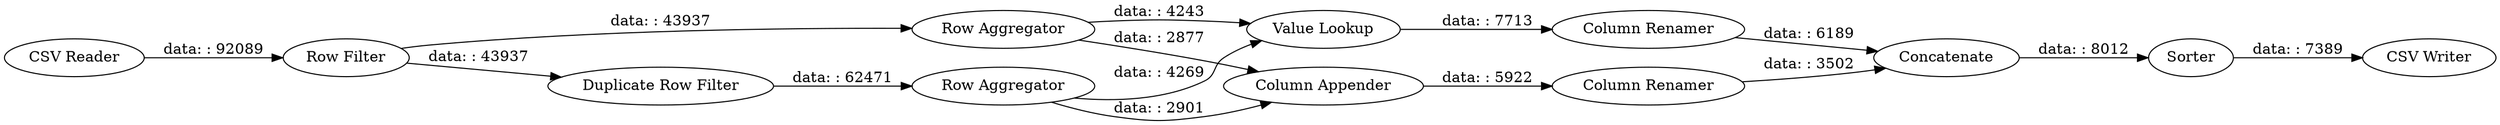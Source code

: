 digraph {
	"6622412588240800467_8" [label="Column Renamer"]
	"6622412588240800467_12" [label="CSV Writer"]
	"6622412588240800467_7" [label="Value Lookup"]
	"6622412588240800467_10" [label=Concatenate]
	"6622412588240800467_1" [label="CSV Reader"]
	"6622412588240800467_4" [label="Duplicate Row Filter"]
	"6622412588240800467_11" [label=Sorter]
	"6622412588240800467_9" [label="Column Renamer"]
	"6622412588240800467_3" [label="Row Aggregator"]
	"6622412588240800467_6" [label="Column Appender"]
	"6622412588240800467_5" [label="Row Aggregator"]
	"6622412588240800467_2" [label="Row Filter"]
	"6622412588240800467_5" -> "6622412588240800467_6" [label="data: : 2901"]
	"6622412588240800467_3" -> "6622412588240800467_6" [label="data: : 2877"]
	"6622412588240800467_11" -> "6622412588240800467_12" [label="data: : 7389"]
	"6622412588240800467_9" -> "6622412588240800467_10" [label="data: : 3502"]
	"6622412588240800467_3" -> "6622412588240800467_7" [label="data: : 4243"]
	"6622412588240800467_8" -> "6622412588240800467_10" [label="data: : 6189"]
	"6622412588240800467_2" -> "6622412588240800467_4" [label="data: : 43937"]
	"6622412588240800467_4" -> "6622412588240800467_5" [label="data: : 62471"]
	"6622412588240800467_6" -> "6622412588240800467_9" [label="data: : 5922"]
	"6622412588240800467_2" -> "6622412588240800467_3" [label="data: : 43937"]
	"6622412588240800467_1" -> "6622412588240800467_2" [label="data: : 92089"]
	"6622412588240800467_5" -> "6622412588240800467_7" [label="data: : 4269"]
	"6622412588240800467_7" -> "6622412588240800467_8" [label="data: : 7713"]
	"6622412588240800467_10" -> "6622412588240800467_11" [label="data: : 8012"]
	rankdir=LR
}
